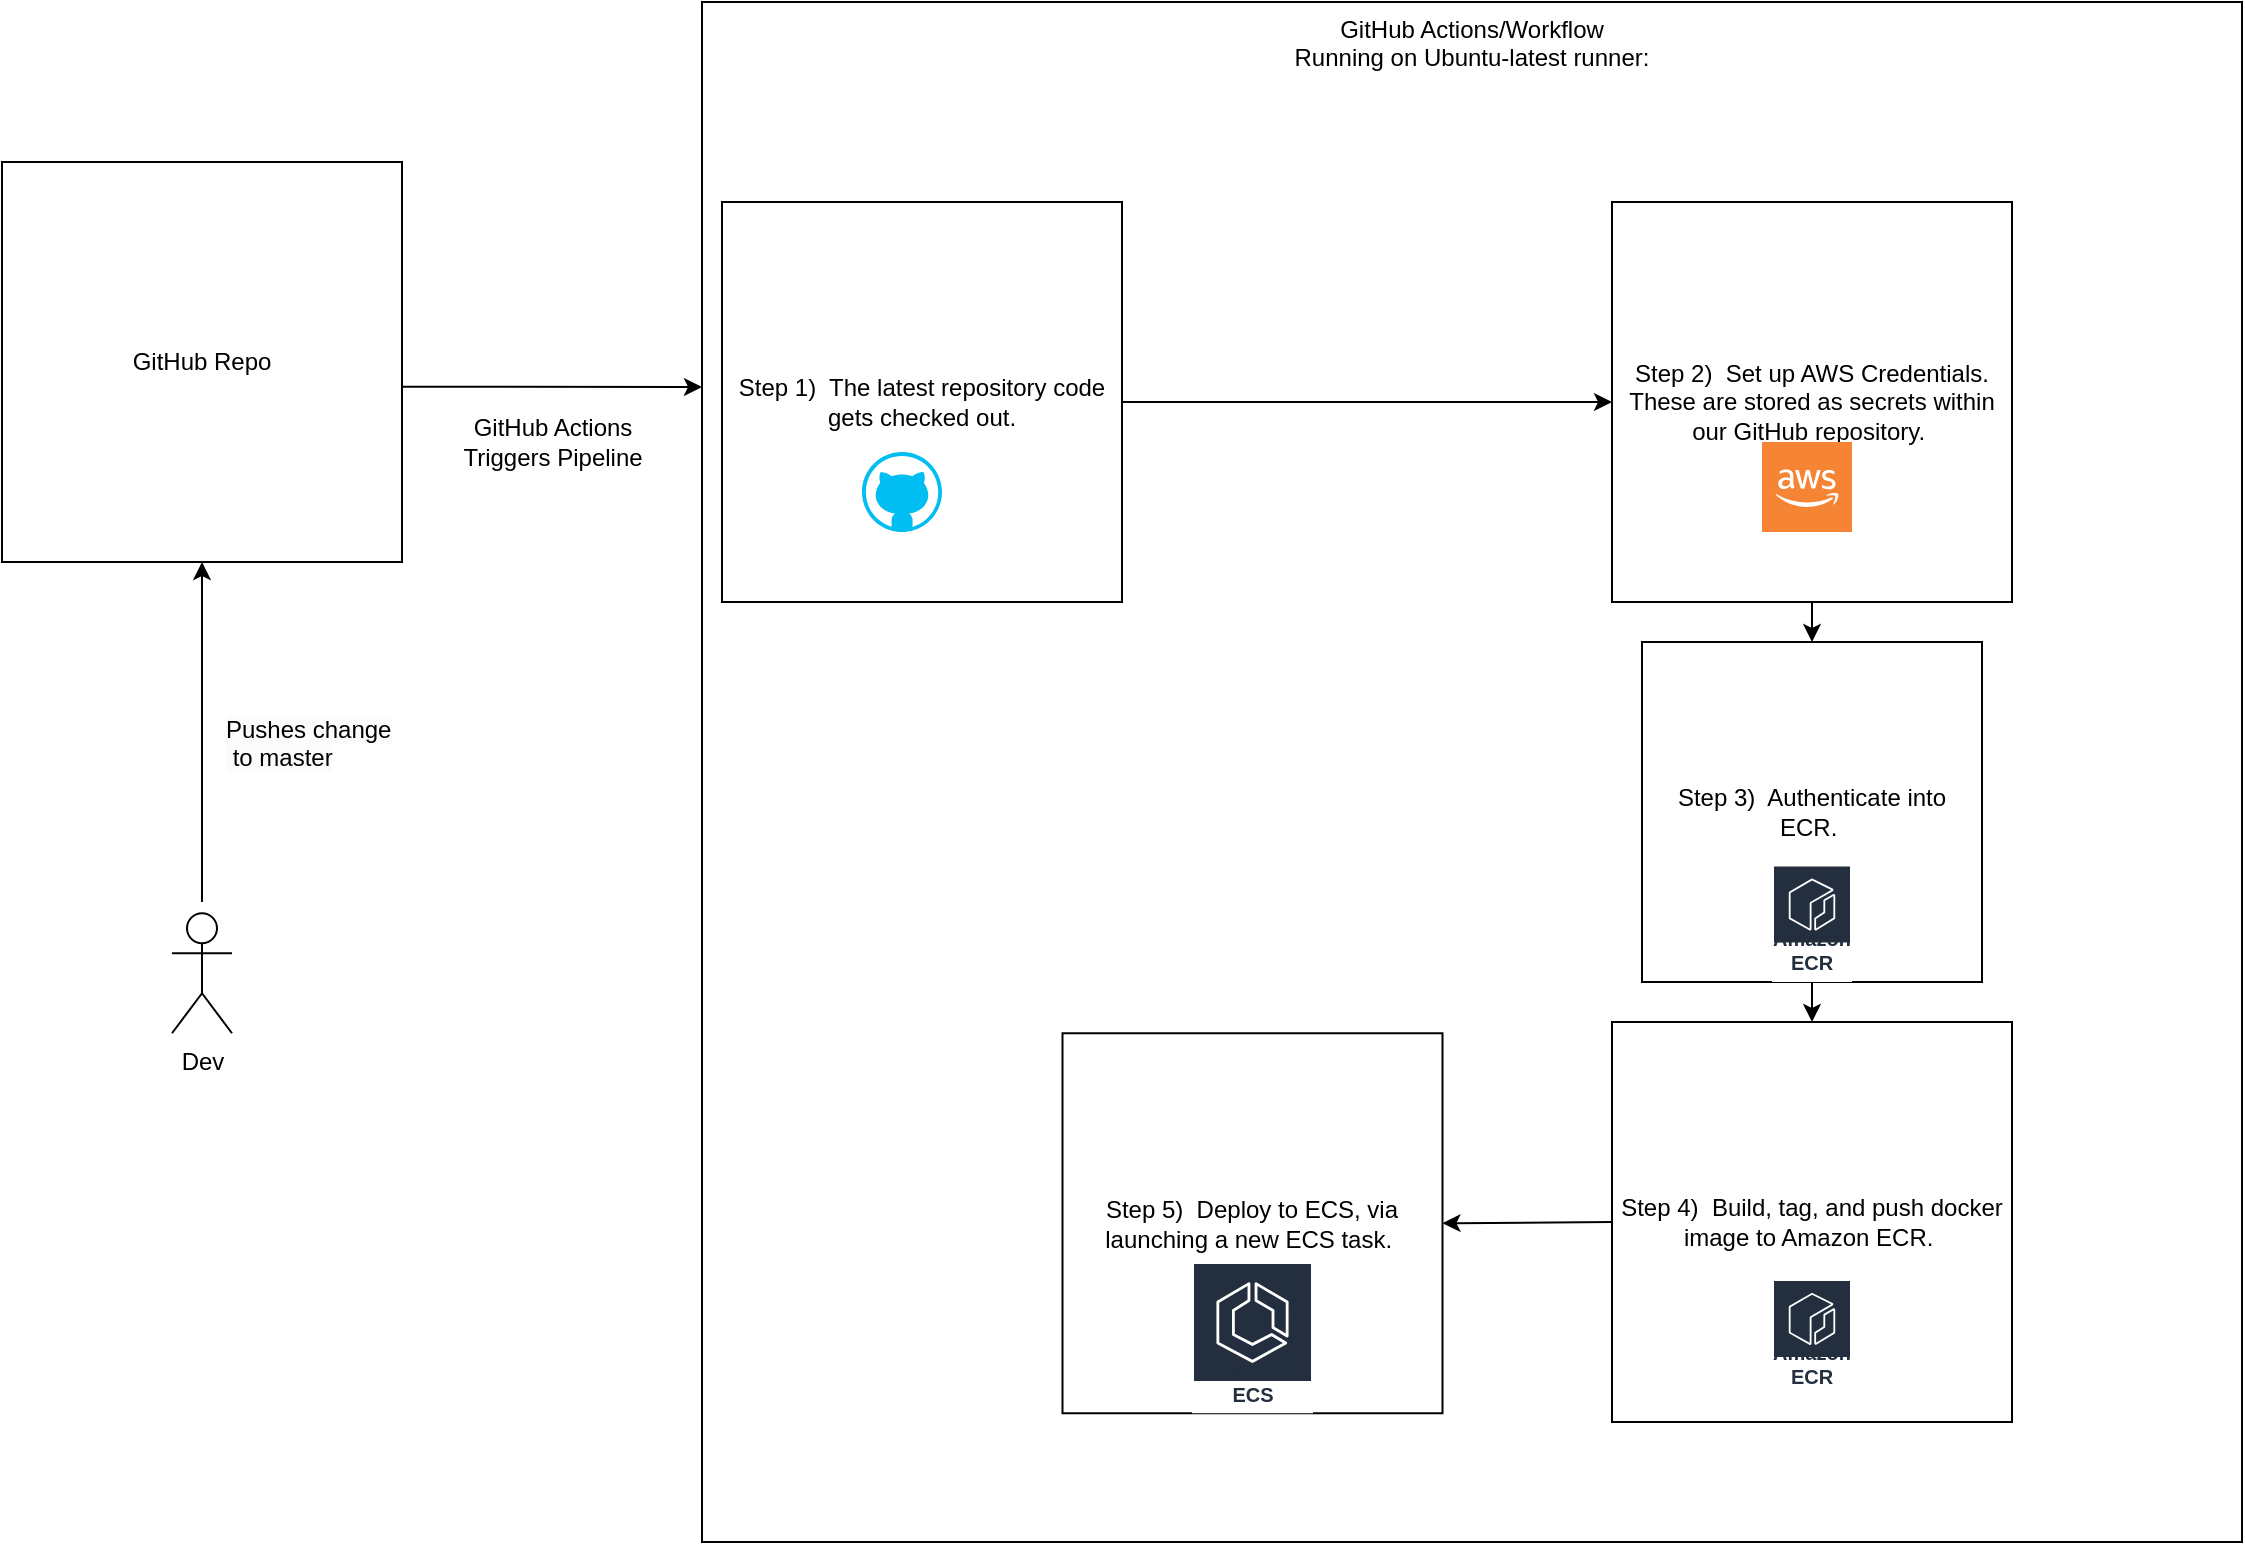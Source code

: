 <mxfile version="24.4.4" type="device">
  <diagram name="Page-1" id="KO4bl8-s91OEY2ycZK85">
    <mxGraphModel dx="792" dy="768" grid="1" gridSize="10" guides="1" tooltips="1" connect="1" arrows="1" fold="1" page="1" pageScale="1" pageWidth="850" pageHeight="1100" math="0" shadow="0">
      <root>
        <mxCell id="0" />
        <mxCell id="1" parent="0" />
        <mxCell id="OmwQ1bmNglg1Abz7YB2b-14" value="GitHub Actions/Workflow&lt;br&gt;Running on Ubuntu-latest runner:" style="whiteSpace=wrap;html=1;aspect=fixed;align=center;verticalAlign=top;" vertex="1" parent="1">
          <mxGeometry x="360" width="770" height="770" as="geometry" />
        </mxCell>
        <mxCell id="OmwQ1bmNglg1Abz7YB2b-3" value="GitHub Repo" style="whiteSpace=wrap;html=1;aspect=fixed;fillColor=none;" vertex="1" parent="1">
          <mxGeometry x="10" y="80" width="200" height="200" as="geometry" />
        </mxCell>
        <mxCell id="OmwQ1bmNglg1Abz7YB2b-4" value="Dev" style="shape=umlActor;verticalLabelPosition=bottom;verticalAlign=top;html=1;outlineConnect=0;" vertex="1" parent="1">
          <mxGeometry x="95" y="455.63" width="30" height="60" as="geometry" />
        </mxCell>
        <mxCell id="OmwQ1bmNglg1Abz7YB2b-5" value="" style="endArrow=classic;html=1;rounded=0;entryX=0.5;entryY=1;entryDx=0;entryDy=0;" edge="1" parent="1" target="OmwQ1bmNglg1Abz7YB2b-3">
          <mxGeometry width="50" height="50" relative="1" as="geometry">
            <mxPoint x="110" y="450" as="sourcePoint" />
            <mxPoint x="370" y="470" as="targetPoint" />
          </mxGeometry>
        </mxCell>
        <mxCell id="OmwQ1bmNglg1Abz7YB2b-11" value="" style="endArrow=classic;html=1;rounded=0;exitX=1;exitY=0.562;exitDx=0;exitDy=0;entryX=0;entryY=0.25;entryDx=0;entryDy=0;exitPerimeter=0;" edge="1" parent="1" source="OmwQ1bmNglg1Abz7YB2b-3" target="OmwQ1bmNglg1Abz7YB2b-14">
          <mxGeometry width="50" height="50" relative="1" as="geometry">
            <mxPoint x="100" y="480" as="sourcePoint" />
            <mxPoint x="340" y="200" as="targetPoint" />
          </mxGeometry>
        </mxCell>
        <mxCell id="OmwQ1bmNglg1Abz7YB2b-12" value="Step 1)&amp;nbsp; The latest repository code gets checked out." style="whiteSpace=wrap;html=1;aspect=fixed;fillColor=none;" vertex="1" parent="1">
          <mxGeometry x="370" y="100" width="200" height="200" as="geometry" />
        </mxCell>
        <mxCell id="OmwQ1bmNglg1Abz7YB2b-13" value="GitHub Actions &lt;br&gt;Triggers Pipeline" style="text;html=1;align=center;verticalAlign=middle;resizable=0;points=[];autosize=1;strokeColor=none;fillColor=none;" vertex="1" parent="1">
          <mxGeometry x="230" y="200" width="110" height="40" as="geometry" />
        </mxCell>
        <mxCell id="OmwQ1bmNglg1Abz7YB2b-16" value="" style="endArrow=classic;html=1;rounded=0;exitX=1;exitY=0.5;exitDx=0;exitDy=0;entryX=0;entryY=0.5;entryDx=0;entryDy=0;" edge="1" parent="1" source="OmwQ1bmNglg1Abz7YB2b-12" target="OmwQ1bmNglg1Abz7YB2b-17">
          <mxGeometry width="50" height="50" relative="1" as="geometry">
            <mxPoint x="580" y="190" as="sourcePoint" />
            <mxPoint x="790" y="190" as="targetPoint" />
          </mxGeometry>
        </mxCell>
        <mxCell id="OmwQ1bmNglg1Abz7YB2b-17" value="Step 2)&amp;nbsp; Set up AWS Credentials. These are stored as secrets within our GitHub repository.&amp;nbsp;" style="whiteSpace=wrap;html=1;aspect=fixed;fillColor=none;" vertex="1" parent="1">
          <mxGeometry x="815" y="100" width="200" height="200" as="geometry" />
        </mxCell>
        <mxCell id="OmwQ1bmNglg1Abz7YB2b-20" value="Step 3)&amp;nbsp; Authenticate into ECR.&amp;nbsp;" style="whiteSpace=wrap;html=1;aspect=fixed;fillColor=none;" vertex="1" parent="1">
          <mxGeometry x="830" y="320" width="170" height="170" as="geometry" />
        </mxCell>
        <mxCell id="OmwQ1bmNglg1Abz7YB2b-21" value="" style="endArrow=classic;html=1;rounded=0;exitX=0.5;exitY=1;exitDx=0;exitDy=0;entryX=0.5;entryY=0;entryDx=0;entryDy=0;" edge="1" parent="1" source="OmwQ1bmNglg1Abz7YB2b-17" target="OmwQ1bmNglg1Abz7YB2b-20">
          <mxGeometry width="50" height="50" relative="1" as="geometry">
            <mxPoint x="590" y="200" as="sourcePoint" />
            <mxPoint x="800" y="200" as="targetPoint" />
          </mxGeometry>
        </mxCell>
        <mxCell id="OmwQ1bmNglg1Abz7YB2b-23" value="Step 4)&amp;nbsp; Build, tag, and push docker image to Amazon ECR.&amp;nbsp;" style="whiteSpace=wrap;html=1;aspect=fixed;fillColor=none;" vertex="1" parent="1">
          <mxGeometry x="815" y="510" width="200" height="200" as="geometry" />
        </mxCell>
        <mxCell id="OmwQ1bmNglg1Abz7YB2b-25" value="" style="endArrow=classic;html=1;rounded=0;exitX=0.5;exitY=1;exitDx=0;exitDy=0;entryX=0.5;entryY=0;entryDx=0;entryDy=0;" edge="1" parent="1" source="OmwQ1bmNglg1Abz7YB2b-20" target="OmwQ1bmNglg1Abz7YB2b-23">
          <mxGeometry width="50" height="50" relative="1" as="geometry">
            <mxPoint x="900" y="310" as="sourcePoint" />
            <mxPoint x="900" y="350" as="targetPoint" />
          </mxGeometry>
        </mxCell>
        <mxCell id="OmwQ1bmNglg1Abz7YB2b-26" value="Step 5)&amp;nbsp; Deploy to ECS, via launching a new ECS task.&amp;nbsp;" style="whiteSpace=wrap;html=1;aspect=fixed;fillColor=none;" vertex="1" parent="1">
          <mxGeometry x="540.25" y="515.63" width="190" height="190" as="geometry" />
        </mxCell>
        <mxCell id="OmwQ1bmNglg1Abz7YB2b-27" value="" style="endArrow=classic;html=1;rounded=0;exitX=0;exitY=0.5;exitDx=0;exitDy=0;entryX=1;entryY=0.5;entryDx=0;entryDy=0;" edge="1" parent="1" source="OmwQ1bmNglg1Abz7YB2b-23" target="OmwQ1bmNglg1Abz7YB2b-26">
          <mxGeometry width="50" height="50" relative="1" as="geometry">
            <mxPoint x="590" y="200" as="sourcePoint" />
            <mxPoint x="800" y="200" as="targetPoint" />
          </mxGeometry>
        </mxCell>
        <mxCell id="OmwQ1bmNglg1Abz7YB2b-28" value="Amazon ECR" style="sketch=0;outlineConnect=0;fontColor=#232F3E;gradientColor=none;strokeColor=#ffffff;fillColor=#232F3E;dashed=0;verticalLabelPosition=middle;verticalAlign=bottom;align=center;html=1;whiteSpace=wrap;fontSize=10;fontStyle=1;spacing=3;shape=mxgraph.aws4.productIcon;prIcon=mxgraph.aws4.ecr;" vertex="1" parent="1">
          <mxGeometry x="895" y="638.45" width="40" height="58.74" as="geometry" />
        </mxCell>
        <mxCell id="OmwQ1bmNglg1Abz7YB2b-29" value="Amazon ECS" style="sketch=0;outlineConnect=0;fontColor=#232F3E;gradientColor=none;strokeColor=#ffffff;fillColor=#232F3E;dashed=0;verticalLabelPosition=middle;verticalAlign=bottom;align=center;html=1;whiteSpace=wrap;fontSize=10;fontStyle=1;spacing=3;shape=mxgraph.aws4.productIcon;prIcon=mxgraph.aws4.ecs;" vertex="1" parent="1">
          <mxGeometry x="605" y="630" width="60.5" height="75.63" as="geometry" />
        </mxCell>
        <mxCell id="OmwQ1bmNglg1Abz7YB2b-30" value="" style="verticalLabelPosition=bottom;html=1;verticalAlign=top;align=center;strokeColor=none;fillColor=#00BEF2;shape=mxgraph.azure.github_code;pointerEvents=1;" vertex="1" parent="1">
          <mxGeometry x="440" y="225" width="40" height="40" as="geometry" />
        </mxCell>
        <mxCell id="OmwQ1bmNglg1Abz7YB2b-31" value="" style="outlineConnect=0;dashed=0;verticalLabelPosition=bottom;verticalAlign=top;align=center;html=1;shape=mxgraph.aws3.cloud_2;fillColor=#F58534;gradientColor=none;" vertex="1" parent="1">
          <mxGeometry x="890" y="220" width="45" height="45" as="geometry" />
        </mxCell>
        <mxCell id="OmwQ1bmNglg1Abz7YB2b-32" value="Amazon ECR" style="sketch=0;outlineConnect=0;fontColor=#232F3E;gradientColor=none;strokeColor=#ffffff;fillColor=#232F3E;dashed=0;verticalLabelPosition=middle;verticalAlign=bottom;align=center;html=1;whiteSpace=wrap;fontSize=10;fontStyle=1;spacing=3;shape=mxgraph.aws4.productIcon;prIcon=mxgraph.aws4.ecr;" vertex="1" parent="1">
          <mxGeometry x="895" y="431.26" width="40" height="58.74" as="geometry" />
        </mxCell>
        <mxCell id="OmwQ1bmNglg1Abz7YB2b-33" value="&lt;span style=&quot;color: rgb(0, 0, 0); font-family: Helvetica; font-size: 12px; font-style: normal; font-variant-ligatures: normal; font-variant-caps: normal; font-weight: 400; letter-spacing: normal; orphans: 2; text-align: center; text-indent: 0px; text-transform: none; widows: 2; word-spacing: 0px; -webkit-text-stroke-width: 0px; white-space: nowrap; background-color: rgb(251, 251, 251); text-decoration-thickness: initial; text-decoration-style: initial; text-decoration-color: initial; display: inline !important; float: none;&quot;&gt;Pushes change&lt;br&gt;&amp;nbsp;to master&lt;/span&gt;" style="text;whiteSpace=wrap;html=1;" vertex="1" parent="1">
          <mxGeometry x="120" y="350" width="100" height="23.53" as="geometry" />
        </mxCell>
      </root>
    </mxGraphModel>
  </diagram>
</mxfile>

